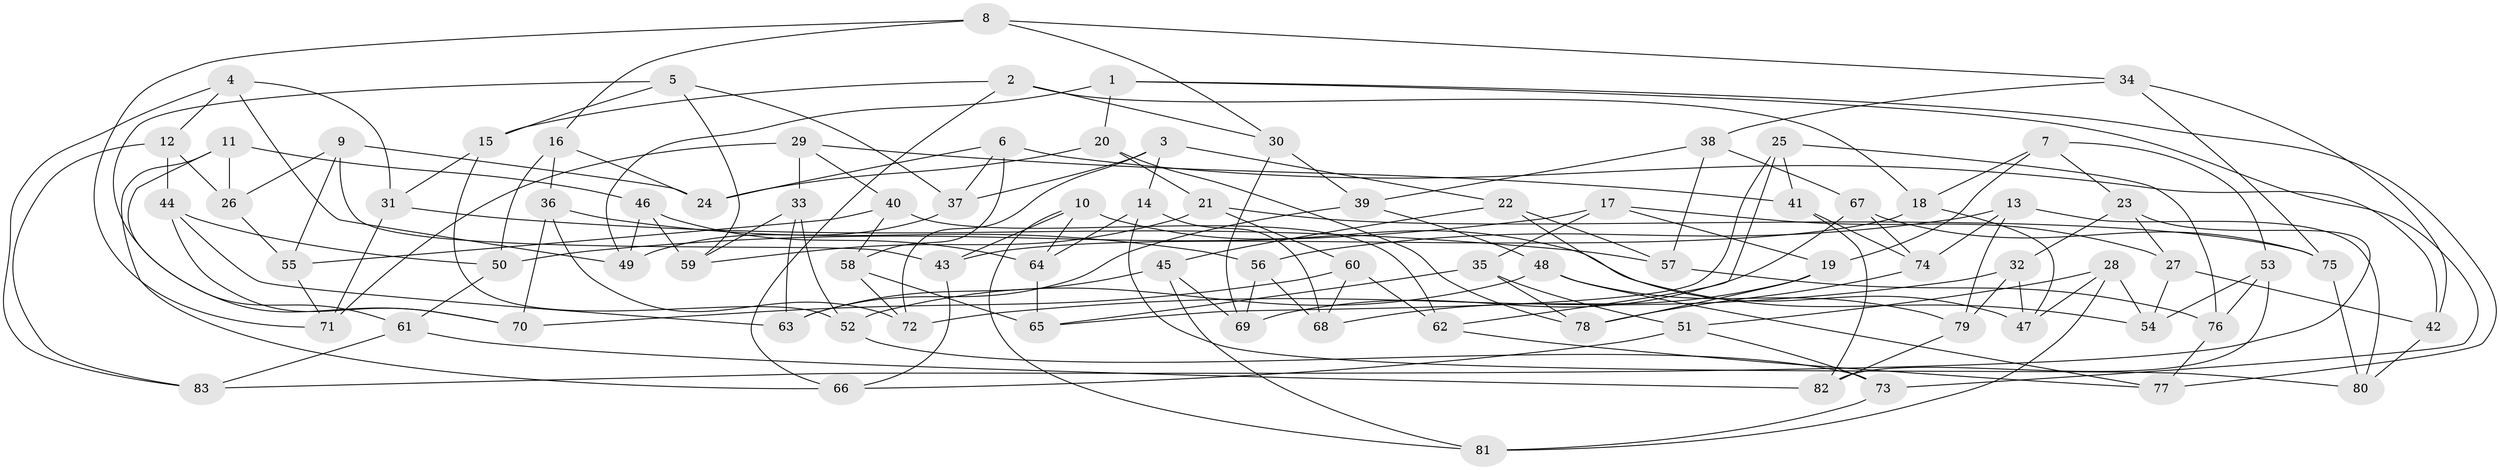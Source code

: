 // Generated by graph-tools (version 1.1) at 2025/02/03/09/25 03:02:55]
// undirected, 83 vertices, 166 edges
graph export_dot {
graph [start="1"]
  node [color=gray90,style=filled];
  1;
  2;
  3;
  4;
  5;
  6;
  7;
  8;
  9;
  10;
  11;
  12;
  13;
  14;
  15;
  16;
  17;
  18;
  19;
  20;
  21;
  22;
  23;
  24;
  25;
  26;
  27;
  28;
  29;
  30;
  31;
  32;
  33;
  34;
  35;
  36;
  37;
  38;
  39;
  40;
  41;
  42;
  43;
  44;
  45;
  46;
  47;
  48;
  49;
  50;
  51;
  52;
  53;
  54;
  55;
  56;
  57;
  58;
  59;
  60;
  61;
  62;
  63;
  64;
  65;
  66;
  67;
  68;
  69;
  70;
  71;
  72;
  73;
  74;
  75;
  76;
  77;
  78;
  79;
  80;
  81;
  82;
  83;
  1 -- 77;
  1 -- 20;
  1 -- 49;
  1 -- 73;
  2 -- 30;
  2 -- 66;
  2 -- 18;
  2 -- 15;
  3 -- 37;
  3 -- 14;
  3 -- 22;
  3 -- 72;
  4 -- 12;
  4 -- 49;
  4 -- 83;
  4 -- 31;
  5 -- 59;
  5 -- 15;
  5 -- 70;
  5 -- 37;
  6 -- 37;
  6 -- 24;
  6 -- 42;
  6 -- 58;
  7 -- 53;
  7 -- 18;
  7 -- 23;
  7 -- 19;
  8 -- 16;
  8 -- 71;
  8 -- 34;
  8 -- 30;
  9 -- 43;
  9 -- 24;
  9 -- 55;
  9 -- 26;
  10 -- 64;
  10 -- 81;
  10 -- 43;
  10 -- 54;
  11 -- 46;
  11 -- 26;
  11 -- 66;
  11 -- 61;
  12 -- 83;
  12 -- 44;
  12 -- 26;
  13 -- 56;
  13 -- 79;
  13 -- 74;
  13 -- 80;
  14 -- 64;
  14 -- 68;
  14 -- 80;
  15 -- 52;
  15 -- 31;
  16 -- 50;
  16 -- 36;
  16 -- 24;
  17 -- 19;
  17 -- 27;
  17 -- 50;
  17 -- 35;
  18 -- 43;
  18 -- 47;
  19 -- 78;
  19 -- 68;
  20 -- 21;
  20 -- 24;
  20 -- 78;
  21 -- 75;
  21 -- 60;
  21 -- 59;
  22 -- 47;
  22 -- 57;
  22 -- 45;
  23 -- 27;
  23 -- 32;
  23 -- 83;
  25 -- 76;
  25 -- 65;
  25 -- 62;
  25 -- 41;
  26 -- 55;
  27 -- 54;
  27 -- 42;
  28 -- 81;
  28 -- 51;
  28 -- 47;
  28 -- 54;
  29 -- 33;
  29 -- 40;
  29 -- 41;
  29 -- 71;
  30 -- 69;
  30 -- 39;
  31 -- 71;
  31 -- 57;
  32 -- 79;
  32 -- 72;
  32 -- 47;
  33 -- 52;
  33 -- 63;
  33 -- 59;
  34 -- 75;
  34 -- 42;
  34 -- 38;
  35 -- 78;
  35 -- 51;
  35 -- 65;
  36 -- 70;
  36 -- 56;
  36 -- 72;
  37 -- 49;
  38 -- 39;
  38 -- 67;
  38 -- 57;
  39 -- 63;
  39 -- 48;
  40 -- 58;
  40 -- 55;
  40 -- 62;
  41 -- 82;
  41 -- 74;
  42 -- 80;
  43 -- 66;
  44 -- 70;
  44 -- 63;
  44 -- 50;
  45 -- 69;
  45 -- 81;
  45 -- 63;
  46 -- 49;
  46 -- 59;
  46 -- 64;
  48 -- 52;
  48 -- 79;
  48 -- 77;
  50 -- 61;
  51 -- 73;
  51 -- 66;
  52 -- 73;
  53 -- 76;
  53 -- 82;
  53 -- 54;
  55 -- 71;
  56 -- 69;
  56 -- 68;
  57 -- 76;
  58 -- 72;
  58 -- 65;
  60 -- 70;
  60 -- 68;
  60 -- 62;
  61 -- 83;
  61 -- 82;
  62 -- 77;
  64 -- 65;
  67 -- 69;
  67 -- 75;
  67 -- 74;
  73 -- 81;
  74 -- 78;
  75 -- 80;
  76 -- 77;
  79 -- 82;
}
